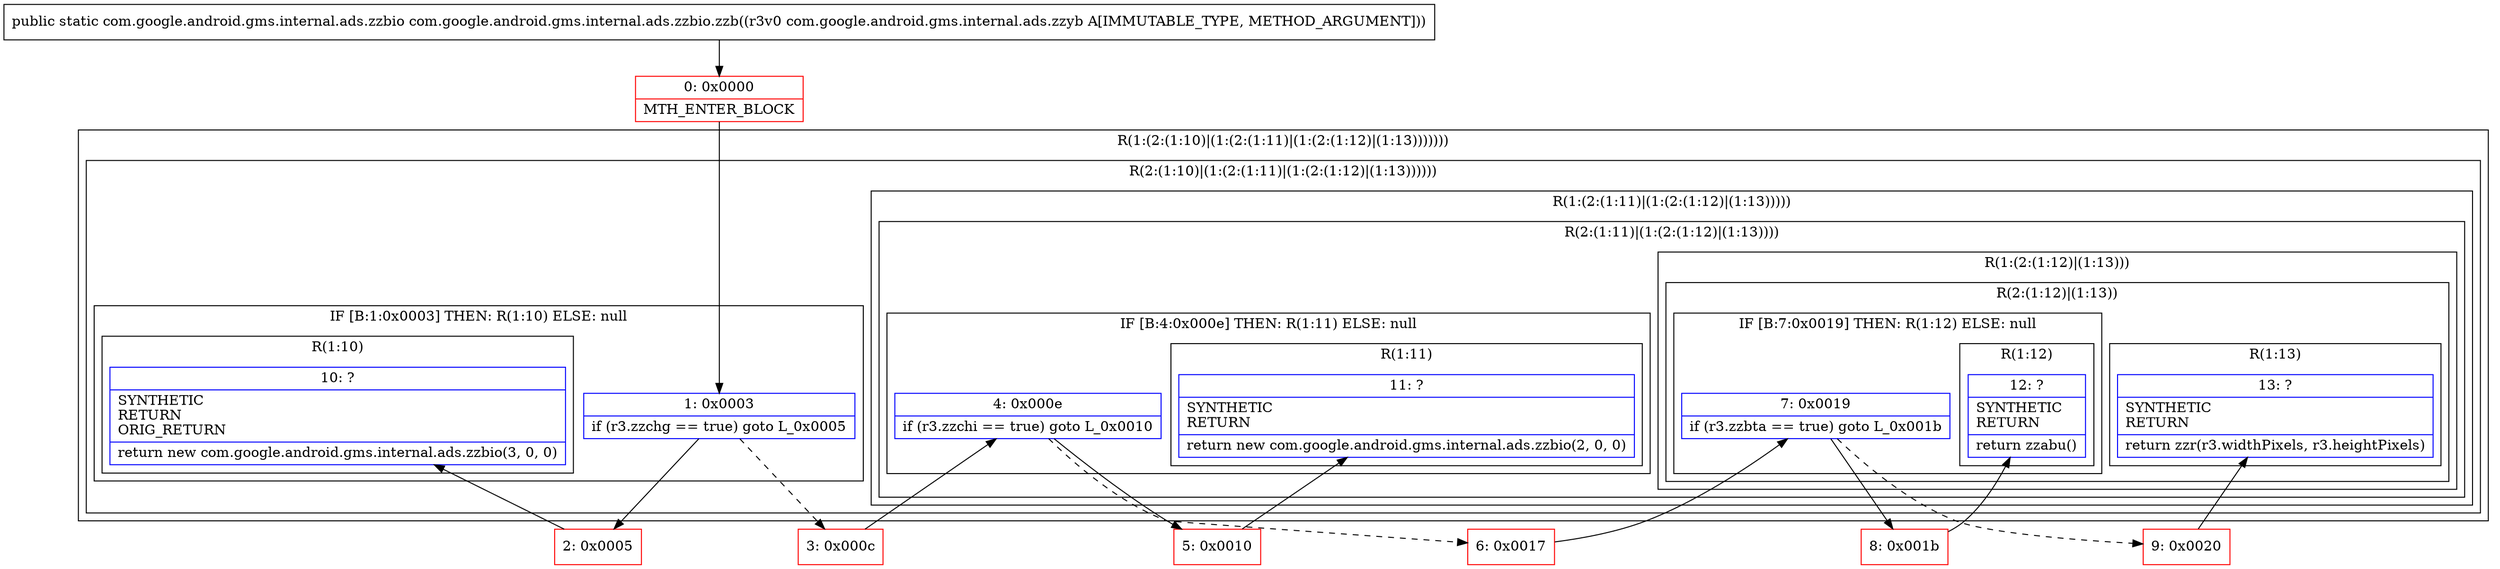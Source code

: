 digraph "CFG forcom.google.android.gms.internal.ads.zzbio.zzb(Lcom\/google\/android\/gms\/internal\/ads\/zzyb;)Lcom\/google\/android\/gms\/internal\/ads\/zzbio;" {
subgraph cluster_Region_1215370324 {
label = "R(1:(2:(1:10)|(1:(2:(1:11)|(1:(2:(1:12)|(1:13)))))))";
node [shape=record,color=blue];
subgraph cluster_Region_1183713373 {
label = "R(2:(1:10)|(1:(2:(1:11)|(1:(2:(1:12)|(1:13))))))";
node [shape=record,color=blue];
subgraph cluster_IfRegion_946066682 {
label = "IF [B:1:0x0003] THEN: R(1:10) ELSE: null";
node [shape=record,color=blue];
Node_1 [shape=record,label="{1\:\ 0x0003|if (r3.zzchg == true) goto L_0x0005\l}"];
subgraph cluster_Region_1429207551 {
label = "R(1:10)";
node [shape=record,color=blue];
Node_10 [shape=record,label="{10\:\ ?|SYNTHETIC\lRETURN\lORIG_RETURN\l|return new com.google.android.gms.internal.ads.zzbio(3, 0, 0)\l}"];
}
}
subgraph cluster_Region_364680378 {
label = "R(1:(2:(1:11)|(1:(2:(1:12)|(1:13)))))";
node [shape=record,color=blue];
subgraph cluster_Region_591837872 {
label = "R(2:(1:11)|(1:(2:(1:12)|(1:13))))";
node [shape=record,color=blue];
subgraph cluster_IfRegion_94666278 {
label = "IF [B:4:0x000e] THEN: R(1:11) ELSE: null";
node [shape=record,color=blue];
Node_4 [shape=record,label="{4\:\ 0x000e|if (r3.zzchi == true) goto L_0x0010\l}"];
subgraph cluster_Region_795778924 {
label = "R(1:11)";
node [shape=record,color=blue];
Node_11 [shape=record,label="{11\:\ ?|SYNTHETIC\lRETURN\l|return new com.google.android.gms.internal.ads.zzbio(2, 0, 0)\l}"];
}
}
subgraph cluster_Region_1585891199 {
label = "R(1:(2:(1:12)|(1:13)))";
node [shape=record,color=blue];
subgraph cluster_Region_1208186149 {
label = "R(2:(1:12)|(1:13))";
node [shape=record,color=blue];
subgraph cluster_IfRegion_1852864333 {
label = "IF [B:7:0x0019] THEN: R(1:12) ELSE: null";
node [shape=record,color=blue];
Node_7 [shape=record,label="{7\:\ 0x0019|if (r3.zzbta == true) goto L_0x001b\l}"];
subgraph cluster_Region_901644304 {
label = "R(1:12)";
node [shape=record,color=blue];
Node_12 [shape=record,label="{12\:\ ?|SYNTHETIC\lRETURN\l|return zzabu()\l}"];
}
}
subgraph cluster_Region_1575720167 {
label = "R(1:13)";
node [shape=record,color=blue];
Node_13 [shape=record,label="{13\:\ ?|SYNTHETIC\lRETURN\l|return zzr(r3.widthPixels, r3.heightPixels)\l}"];
}
}
}
}
}
}
}
Node_0 [shape=record,color=red,label="{0\:\ 0x0000|MTH_ENTER_BLOCK\l}"];
Node_2 [shape=record,color=red,label="{2\:\ 0x0005}"];
Node_3 [shape=record,color=red,label="{3\:\ 0x000c}"];
Node_5 [shape=record,color=red,label="{5\:\ 0x0010}"];
Node_6 [shape=record,color=red,label="{6\:\ 0x0017}"];
Node_8 [shape=record,color=red,label="{8\:\ 0x001b}"];
Node_9 [shape=record,color=red,label="{9\:\ 0x0020}"];
MethodNode[shape=record,label="{public static com.google.android.gms.internal.ads.zzbio com.google.android.gms.internal.ads.zzbio.zzb((r3v0 com.google.android.gms.internal.ads.zzyb A[IMMUTABLE_TYPE, METHOD_ARGUMENT])) }"];
MethodNode -> Node_0;
Node_1 -> Node_2;
Node_1 -> Node_3[style=dashed];
Node_4 -> Node_5;
Node_4 -> Node_6[style=dashed];
Node_7 -> Node_8;
Node_7 -> Node_9[style=dashed];
Node_0 -> Node_1;
Node_2 -> Node_10;
Node_3 -> Node_4;
Node_5 -> Node_11;
Node_6 -> Node_7;
Node_8 -> Node_12;
Node_9 -> Node_13;
}

